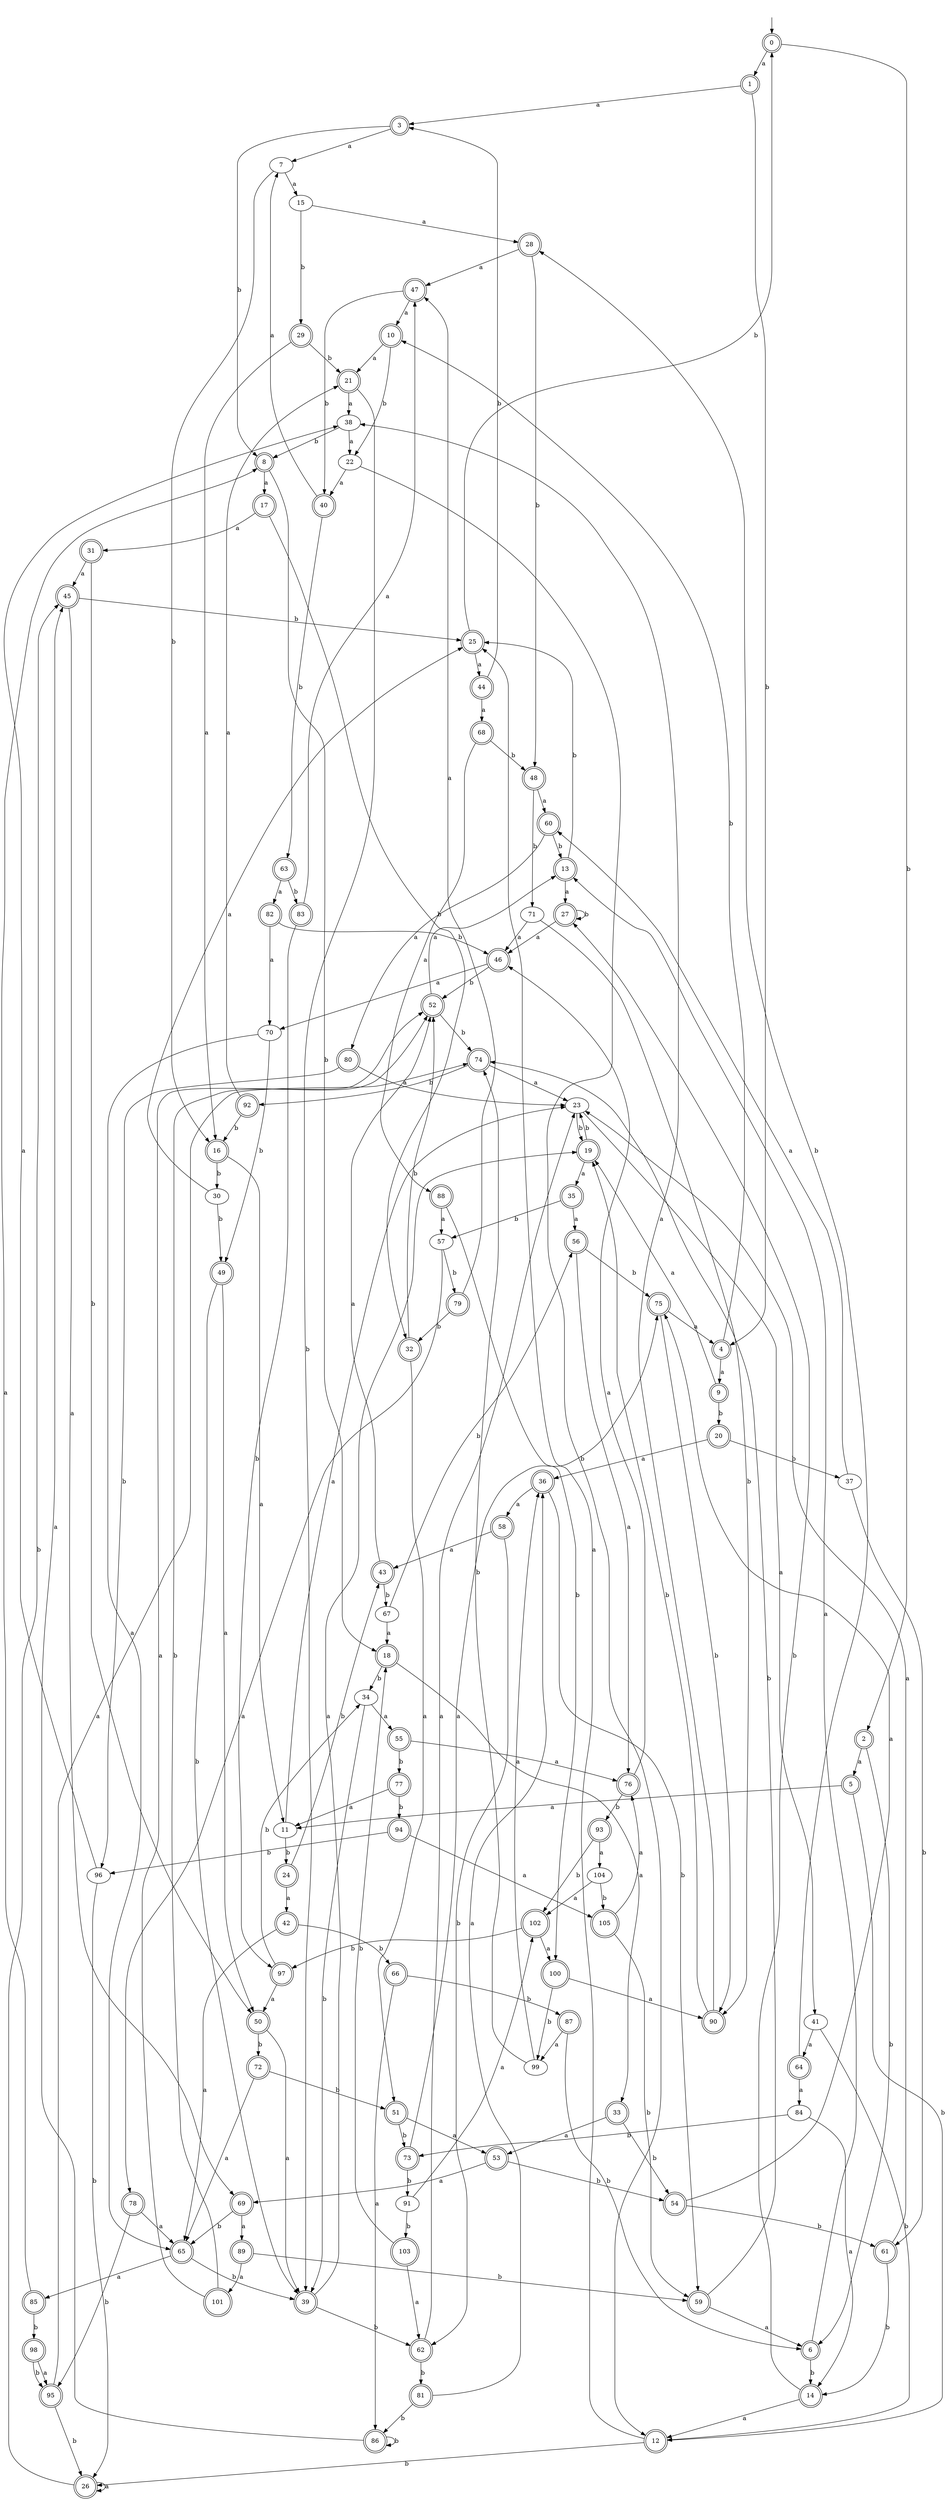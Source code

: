 digraph RandomDFA {
  __start0 [label="", shape=none];
  __start0 -> 0 [label=""];
  0 [shape=circle] [shape=doublecircle]
  0 -> 1 [label="a"]
  0 -> 2 [label="b"]
  1 [shape=doublecircle]
  1 -> 3 [label="a"]
  1 -> 4 [label="b"]
  2 [shape=doublecircle]
  2 -> 5 [label="a"]
  2 -> 6 [label="b"]
  3 [shape=doublecircle]
  3 -> 7 [label="a"]
  3 -> 8 [label="b"]
  4 [shape=doublecircle]
  4 -> 9 [label="a"]
  4 -> 10 [label="b"]
  5 [shape=doublecircle]
  5 -> 11 [label="a"]
  5 -> 12 [label="b"]
  6 [shape=doublecircle]
  6 -> 13 [label="a"]
  6 -> 14 [label="b"]
  7
  7 -> 15 [label="a"]
  7 -> 16 [label="b"]
  8 [shape=doublecircle]
  8 -> 17 [label="a"]
  8 -> 18 [label="b"]
  9 [shape=doublecircle]
  9 -> 19 [label="a"]
  9 -> 20 [label="b"]
  10 [shape=doublecircle]
  10 -> 21 [label="a"]
  10 -> 22 [label="b"]
  11
  11 -> 23 [label="a"]
  11 -> 24 [label="b"]
  12 [shape=doublecircle]
  12 -> 25 [label="a"]
  12 -> 26 [label="b"]
  13 [shape=doublecircle]
  13 -> 27 [label="a"]
  13 -> 25 [label="b"]
  14 [shape=doublecircle]
  14 -> 12 [label="a"]
  14 -> 27 [label="b"]
  15
  15 -> 28 [label="a"]
  15 -> 29 [label="b"]
  16 [shape=doublecircle]
  16 -> 11 [label="a"]
  16 -> 30 [label="b"]
  17 [shape=doublecircle]
  17 -> 31 [label="a"]
  17 -> 32 [label="b"]
  18 [shape=doublecircle]
  18 -> 33 [label="a"]
  18 -> 34 [label="b"]
  19 [shape=doublecircle]
  19 -> 35 [label="a"]
  19 -> 23 [label="b"]
  20 [shape=doublecircle]
  20 -> 36 [label="a"]
  20 -> 37 [label="b"]
  21 [shape=doublecircle]
  21 -> 38 [label="a"]
  21 -> 39 [label="b"]
  22
  22 -> 40 [label="a"]
  22 -> 12 [label="b"]
  23
  23 -> 41 [label="a"]
  23 -> 19 [label="b"]
  24 [shape=doublecircle]
  24 -> 42 [label="a"]
  24 -> 43 [label="b"]
  25 [shape=doublecircle]
  25 -> 44 [label="a"]
  25 -> 0 [label="b"]
  26 [shape=doublecircle]
  26 -> 26 [label="a"]
  26 -> 45 [label="b"]
  27 [shape=doublecircle]
  27 -> 46 [label="a"]
  27 -> 27 [label="b"]
  28 [shape=doublecircle]
  28 -> 47 [label="a"]
  28 -> 48 [label="b"]
  29 [shape=doublecircle]
  29 -> 16 [label="a"]
  29 -> 21 [label="b"]
  30
  30 -> 25 [label="a"]
  30 -> 49 [label="b"]
  31 [shape=doublecircle]
  31 -> 45 [label="a"]
  31 -> 50 [label="b"]
  32 [shape=doublecircle]
  32 -> 51 [label="a"]
  32 -> 52 [label="b"]
  33 [shape=doublecircle]
  33 -> 53 [label="a"]
  33 -> 54 [label="b"]
  34
  34 -> 55 [label="a"]
  34 -> 39 [label="b"]
  35 [shape=doublecircle]
  35 -> 56 [label="a"]
  35 -> 57 [label="b"]
  36 [shape=doublecircle]
  36 -> 58 [label="a"]
  36 -> 59 [label="b"]
  37
  37 -> 60 [label="a"]
  37 -> 61 [label="b"]
  38
  38 -> 22 [label="a"]
  38 -> 8 [label="b"]
  39 [shape=doublecircle]
  39 -> 19 [label="a"]
  39 -> 62 [label="b"]
  40 [shape=doublecircle]
  40 -> 7 [label="a"]
  40 -> 63 [label="b"]
  41
  41 -> 64 [label="a"]
  41 -> 12 [label="b"]
  42 [shape=doublecircle]
  42 -> 65 [label="a"]
  42 -> 66 [label="b"]
  43 [shape=doublecircle]
  43 -> 52 [label="a"]
  43 -> 67 [label="b"]
  44 [shape=doublecircle]
  44 -> 68 [label="a"]
  44 -> 3 [label="b"]
  45 [shape=doublecircle]
  45 -> 69 [label="a"]
  45 -> 25 [label="b"]
  46 [shape=doublecircle]
  46 -> 70 [label="a"]
  46 -> 52 [label="b"]
  47 [shape=doublecircle]
  47 -> 10 [label="a"]
  47 -> 40 [label="b"]
  48 [shape=doublecircle]
  48 -> 60 [label="a"]
  48 -> 71 [label="b"]
  49 [shape=doublecircle]
  49 -> 50 [label="a"]
  49 -> 39 [label="b"]
  50 [shape=doublecircle]
  50 -> 39 [label="a"]
  50 -> 72 [label="b"]
  51 [shape=doublecircle]
  51 -> 53 [label="a"]
  51 -> 73 [label="b"]
  52 [shape=doublecircle]
  52 -> 13 [label="a"]
  52 -> 74 [label="b"]
  53 [shape=doublecircle]
  53 -> 69 [label="a"]
  53 -> 54 [label="b"]
  54 [shape=doublecircle]
  54 -> 75 [label="a"]
  54 -> 61 [label="b"]
  55 [shape=doublecircle]
  55 -> 76 [label="a"]
  55 -> 77 [label="b"]
  56 [shape=doublecircle]
  56 -> 76 [label="a"]
  56 -> 75 [label="b"]
  57
  57 -> 78 [label="a"]
  57 -> 79 [label="b"]
  58 [shape=doublecircle]
  58 -> 43 [label="a"]
  58 -> 62 [label="b"]
  59 [shape=doublecircle]
  59 -> 6 [label="a"]
  59 -> 74 [label="b"]
  60 [shape=doublecircle]
  60 -> 80 [label="a"]
  60 -> 13 [label="b"]
  61 [shape=doublecircle]
  61 -> 23 [label="a"]
  61 -> 14 [label="b"]
  62 [shape=doublecircle]
  62 -> 23 [label="a"]
  62 -> 81 [label="b"]
  63 [shape=doublecircle]
  63 -> 82 [label="a"]
  63 -> 83 [label="b"]
  64 [shape=doublecircle]
  64 -> 84 [label="a"]
  64 -> 28 [label="b"]
  65 [shape=doublecircle]
  65 -> 85 [label="a"]
  65 -> 39 [label="b"]
  66 [shape=doublecircle]
  66 -> 86 [label="a"]
  66 -> 87 [label="b"]
  67
  67 -> 18 [label="a"]
  67 -> 56 [label="b"]
  68 [shape=doublecircle]
  68 -> 88 [label="a"]
  68 -> 48 [label="b"]
  69 [shape=doublecircle]
  69 -> 89 [label="a"]
  69 -> 65 [label="b"]
  70
  70 -> 65 [label="a"]
  70 -> 49 [label="b"]
  71
  71 -> 46 [label="a"]
  71 -> 90 [label="b"]
  72 [shape=doublecircle]
  72 -> 65 [label="a"]
  72 -> 51 [label="b"]
  73 [shape=doublecircle]
  73 -> 75 [label="a"]
  73 -> 91 [label="b"]
  74 [shape=doublecircle]
  74 -> 23 [label="a"]
  74 -> 92 [label="b"]
  75 [shape=doublecircle]
  75 -> 4 [label="a"]
  75 -> 90 [label="b"]
  76 [shape=doublecircle]
  76 -> 46 [label="a"]
  76 -> 93 [label="b"]
  77 [shape=doublecircle]
  77 -> 11 [label="a"]
  77 -> 94 [label="b"]
  78 [shape=doublecircle]
  78 -> 65 [label="a"]
  78 -> 95 [label="b"]
  79 [shape=doublecircle]
  79 -> 47 [label="a"]
  79 -> 32 [label="b"]
  80 [shape=doublecircle]
  80 -> 23 [label="a"]
  80 -> 96 [label="b"]
  81 [shape=doublecircle]
  81 -> 36 [label="a"]
  81 -> 86 [label="b"]
  82 [shape=doublecircle]
  82 -> 70 [label="a"]
  82 -> 46 [label="b"]
  83 [shape=doublecircle]
  83 -> 47 [label="a"]
  83 -> 97 [label="b"]
  84
  84 -> 14 [label="a"]
  84 -> 73 [label="b"]
  85 [shape=doublecircle]
  85 -> 8 [label="a"]
  85 -> 98 [label="b"]
  86 [shape=doublecircle]
  86 -> 45 [label="a"]
  86 -> 86 [label="b"]
  87 [shape=doublecircle]
  87 -> 99 [label="a"]
  87 -> 6 [label="b"]
  88 [shape=doublecircle]
  88 -> 57 [label="a"]
  88 -> 100 [label="b"]
  89 [shape=doublecircle]
  89 -> 101 [label="a"]
  89 -> 59 [label="b"]
  90 [shape=doublecircle]
  90 -> 38 [label="a"]
  90 -> 19 [label="b"]
  91
  91 -> 102 [label="a"]
  91 -> 103 [label="b"]
  92 [shape=doublecircle]
  92 -> 21 [label="a"]
  92 -> 16 [label="b"]
  93 [shape=doublecircle]
  93 -> 104 [label="a"]
  93 -> 102 [label="b"]
  94 [shape=doublecircle]
  94 -> 105 [label="a"]
  94 -> 96 [label="b"]
  95 [shape=doublecircle]
  95 -> 74 [label="a"]
  95 -> 26 [label="b"]
  96
  96 -> 38 [label="a"]
  96 -> 26 [label="b"]
  97 [shape=doublecircle]
  97 -> 50 [label="a"]
  97 -> 34 [label="b"]
  98 [shape=doublecircle]
  98 -> 95 [label="a"]
  98 -> 95 [label="b"]
  99
  99 -> 36 [label="a"]
  99 -> 74 [label="b"]
  100 [shape=doublecircle]
  100 -> 90 [label="a"]
  100 -> 99 [label="b"]
  101 [shape=doublecircle]
  101 -> 52 [label="a"]
  101 -> 52 [label="b"]
  102 [shape=doublecircle]
  102 -> 100 [label="a"]
  102 -> 97 [label="b"]
  103 [shape=doublecircle]
  103 -> 62 [label="a"]
  103 -> 18 [label="b"]
  104
  104 -> 102 [label="a"]
  104 -> 105 [label="b"]
  105 [shape=doublecircle]
  105 -> 76 [label="a"]
  105 -> 59 [label="b"]
}
